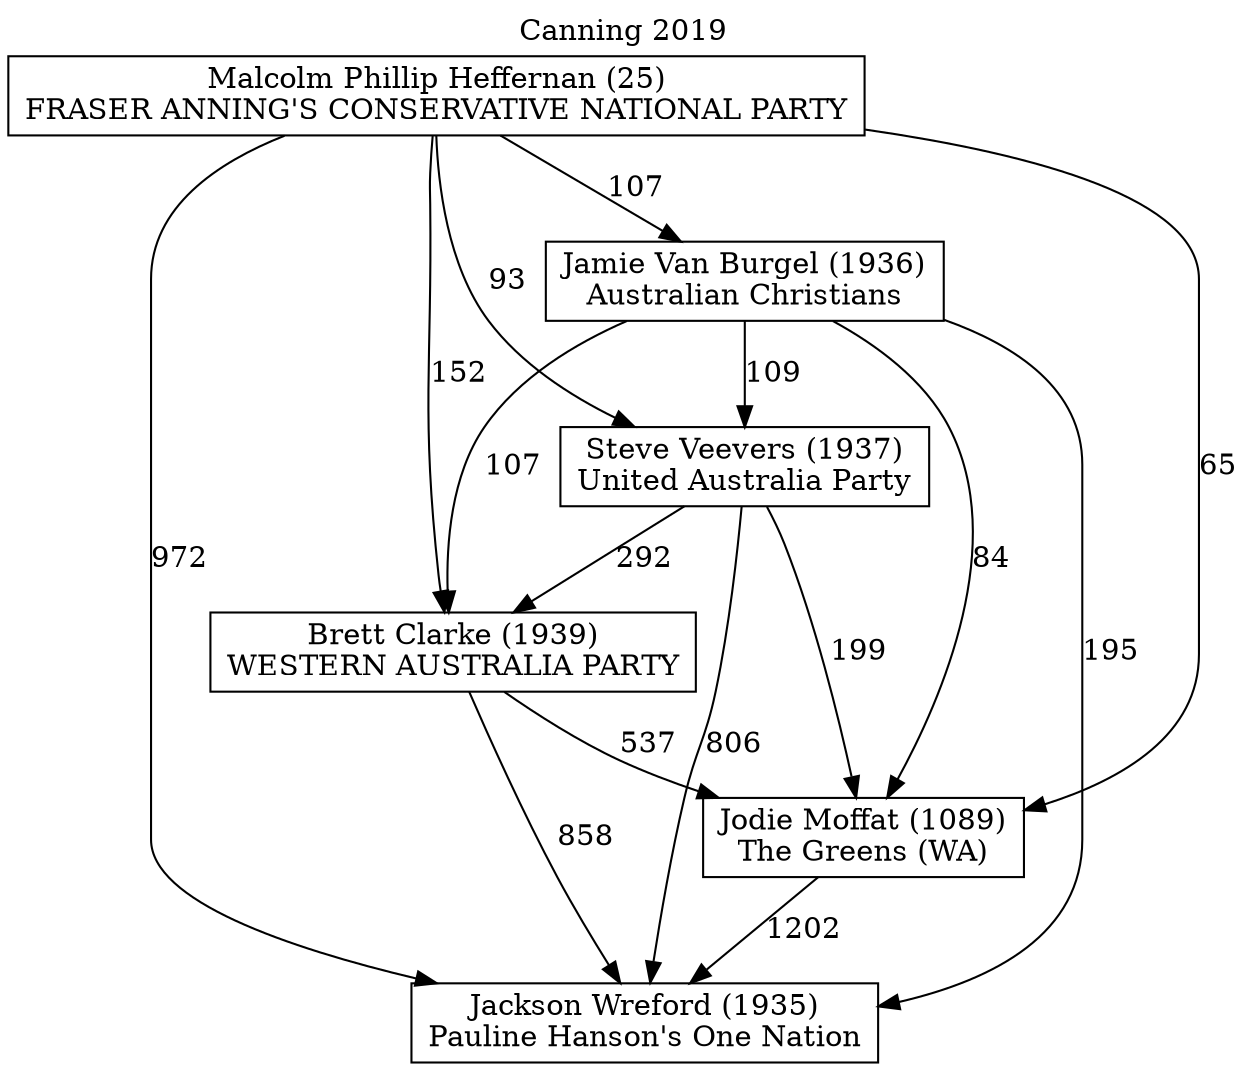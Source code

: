 // House preference flow
digraph "Jackson Wreford (1935)_Canning_2019" {
	graph [label="Canning 2019" labelloc=t mclimit=10]
	node [shape=box]
	"Jackson Wreford (1935)" [label="Jackson Wreford (1935)
Pauline Hanson's One Nation"]
	"Jodie Moffat (1089)" [label="Jodie Moffat (1089)
The Greens (WA)"]
	"Brett Clarke (1939)" [label="Brett Clarke (1939)
WESTERN AUSTRALIA PARTY"]
	"Steve Veevers (1937)" [label="Steve Veevers (1937)
United Australia Party"]
	"Jamie Van Burgel (1936)" [label="Jamie Van Burgel (1936)
Australian Christians"]
	"Malcolm Phillip Heffernan (25)" [label="Malcolm Phillip Heffernan (25)
FRASER ANNING'S CONSERVATIVE NATIONAL PARTY"]
	"Jodie Moffat (1089)" -> "Jackson Wreford (1935)" [label=1202]
	"Brett Clarke (1939)" -> "Jodie Moffat (1089)" [label=537]
	"Steve Veevers (1937)" -> "Brett Clarke (1939)" [label=292]
	"Jamie Van Burgel (1936)" -> "Steve Veevers (1937)" [label=109]
	"Malcolm Phillip Heffernan (25)" -> "Jamie Van Burgel (1936)" [label=107]
	"Brett Clarke (1939)" -> "Jackson Wreford (1935)" [label=858]
	"Steve Veevers (1937)" -> "Jackson Wreford (1935)" [label=806]
	"Jamie Van Burgel (1936)" -> "Jackson Wreford (1935)" [label=195]
	"Malcolm Phillip Heffernan (25)" -> "Jackson Wreford (1935)" [label=972]
	"Malcolm Phillip Heffernan (25)" -> "Steve Veevers (1937)" [label=93]
	"Jamie Van Burgel (1936)" -> "Brett Clarke (1939)" [label=107]
	"Malcolm Phillip Heffernan (25)" -> "Brett Clarke (1939)" [label=152]
	"Steve Veevers (1937)" -> "Jodie Moffat (1089)" [label=199]
	"Jamie Van Burgel (1936)" -> "Jodie Moffat (1089)" [label=84]
	"Malcolm Phillip Heffernan (25)" -> "Jodie Moffat (1089)" [label=65]
}

